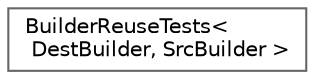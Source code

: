 digraph "Graphical Class Hierarchy"
{
 // LATEX_PDF_SIZE
  bgcolor="transparent";
  edge [fontname=Helvetica,fontsize=10,labelfontname=Helvetica,labelfontsize=10];
  node [fontname=Helvetica,fontsize=10,shape=box,height=0.2,width=0.4];
  rankdir="LR";
  Node0 [id="Node000000",label="BuilderReuseTests\<\l DestBuilder, SrcBuilder \>",height=0.2,width=0.4,color="grey40", fillcolor="white", style="filled",URL="$structBuilderReuseTests.html",tooltip=" "];
}
